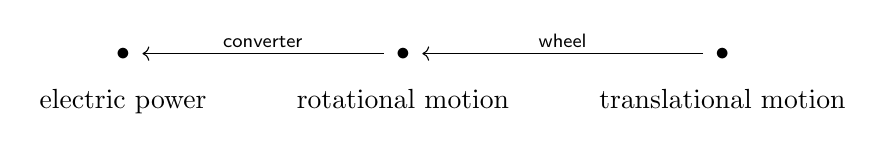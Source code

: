 \begin{tikzcd}
    \bullet  & \bullet \arrow[l,"\mathsf{converter}",swap] & \bullet \arrow[l,"\mathsf{wheel}",swap]\\[-15pt]
    \text{electric power}&\text{rotational motion}&\text{translational motion}
\end{tikzcd}